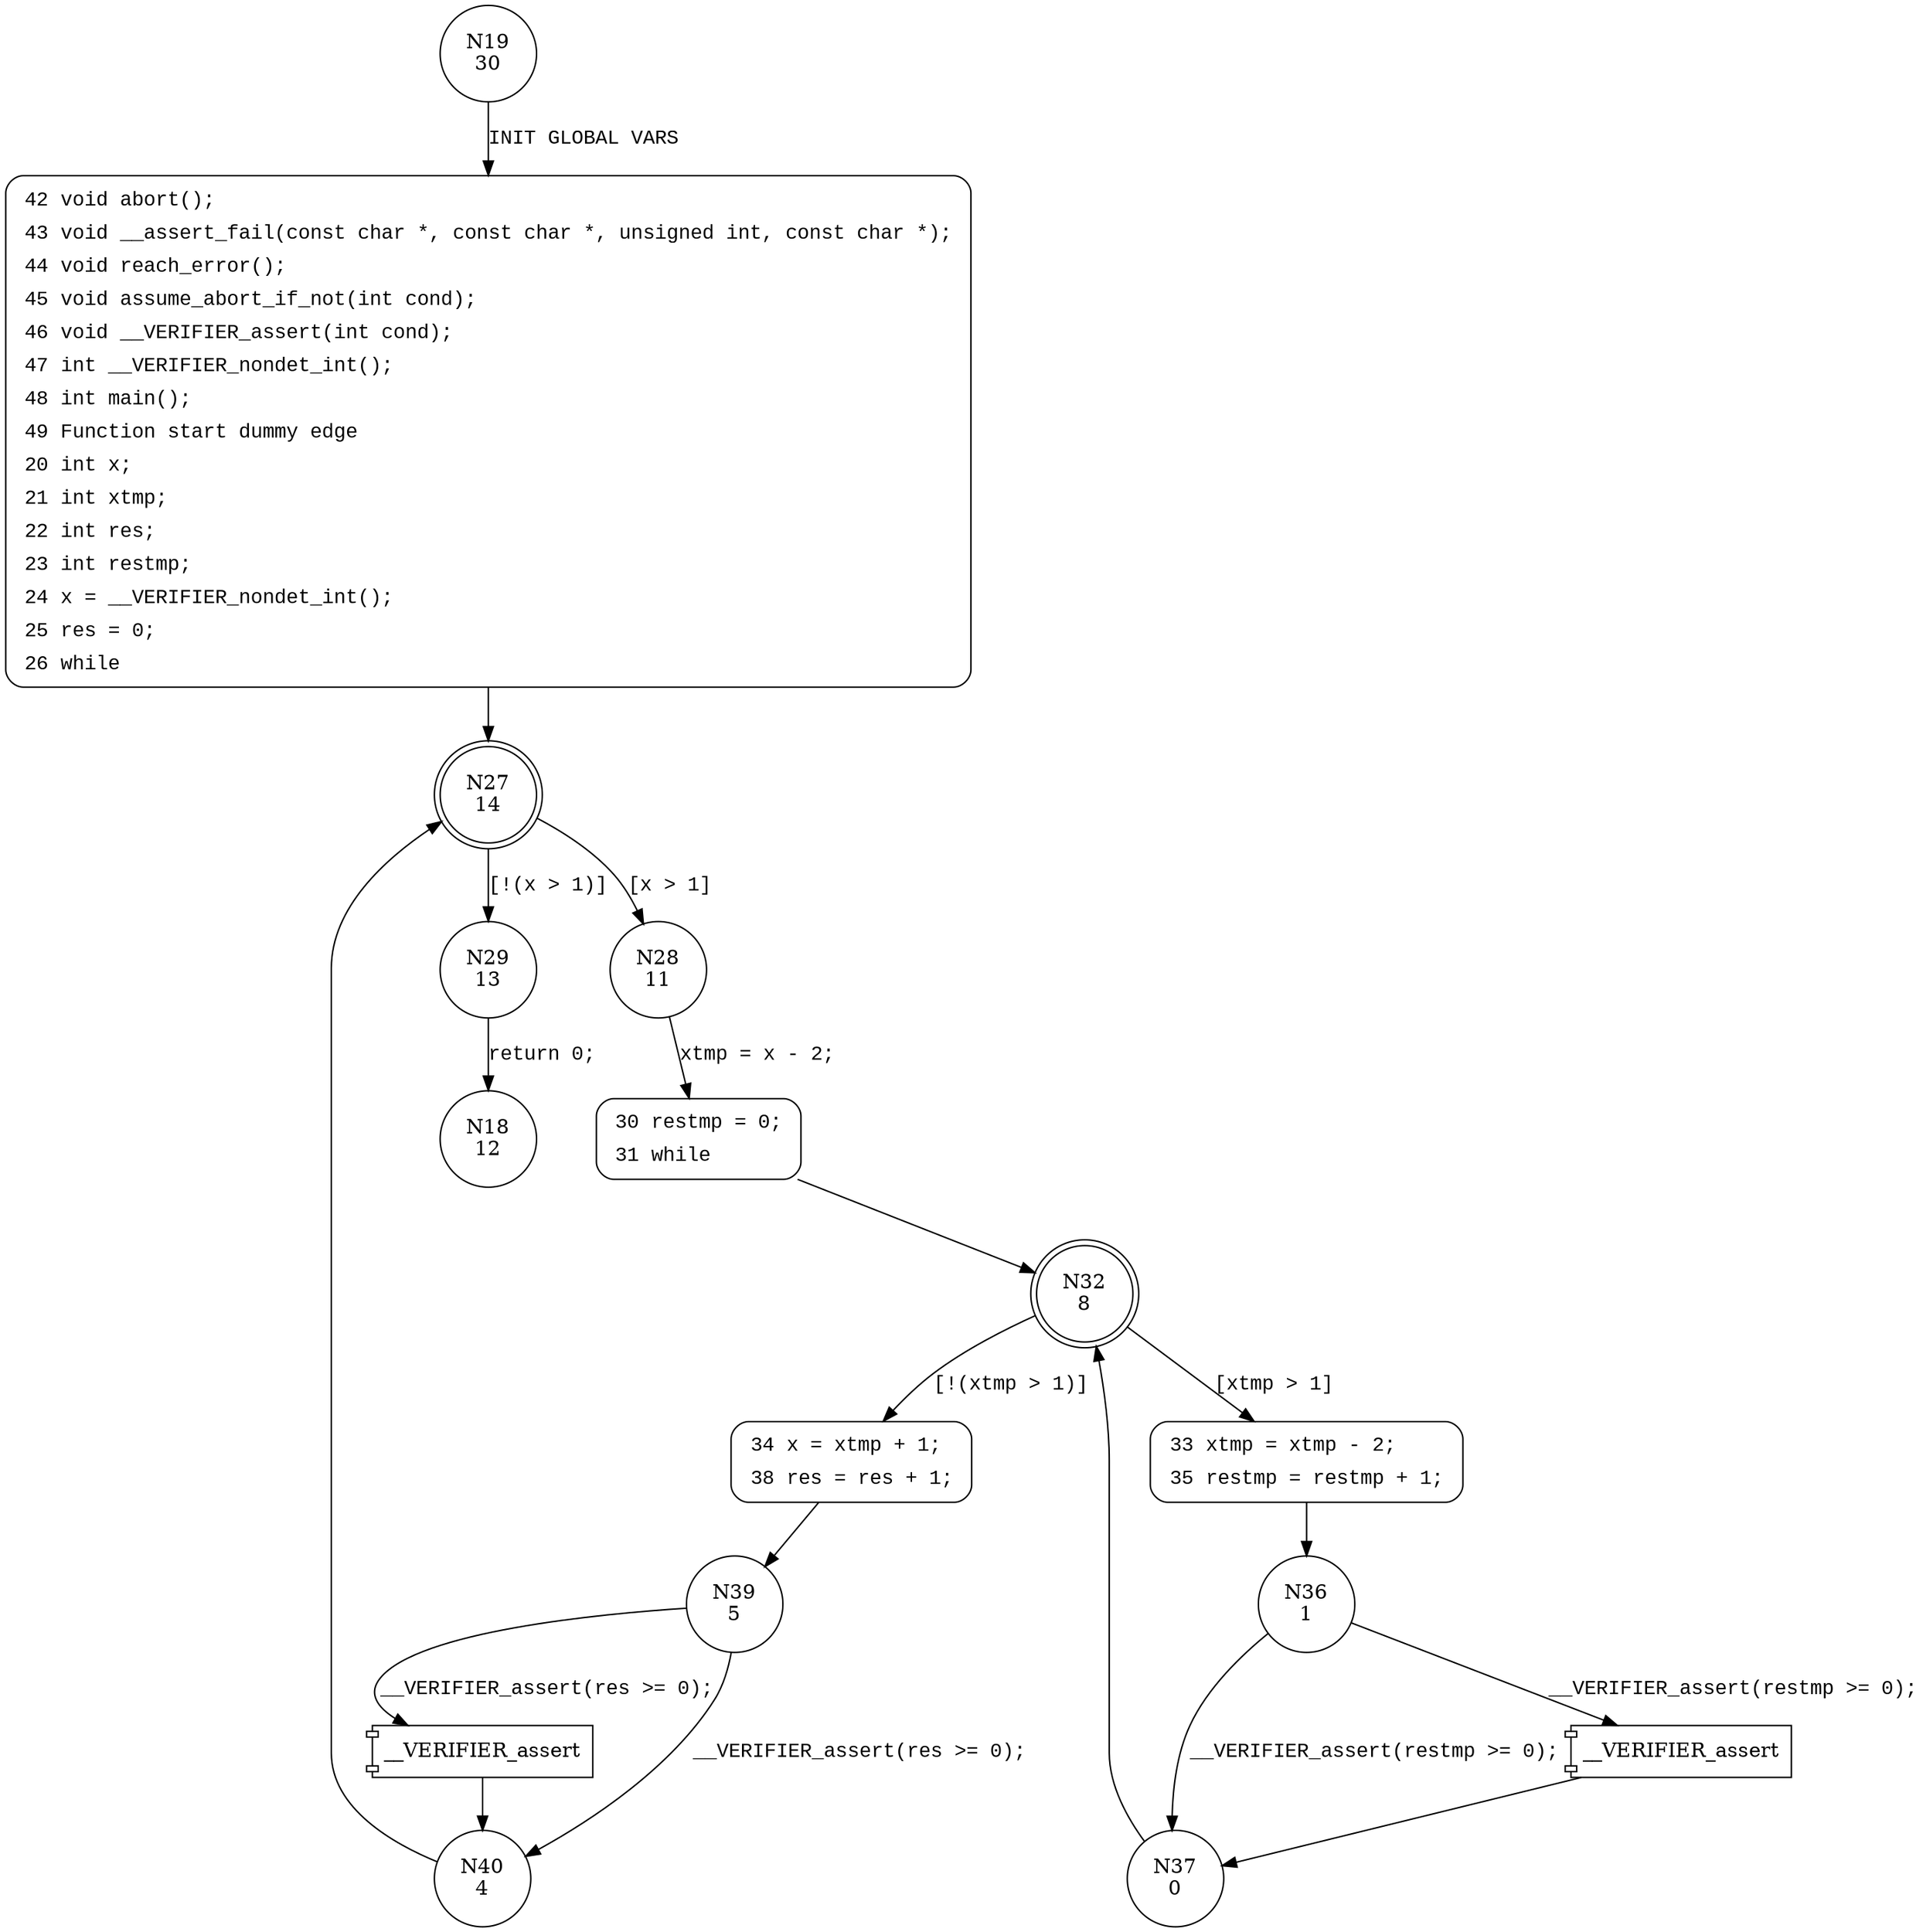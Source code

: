 digraph main {
19 [shape="circle" label="N19\n30"]
42 [shape="circle" label="N42\n29"]
27 [shape="doublecircle" label="N27\n14"]
28 [shape="circle" label="N28\n11"]
29 [shape="circle" label="N29\n13"]
30 [shape="circle" label="N30\n10"]
32 [shape="doublecircle" label="N32\n8"]
33 [shape="circle" label="N33\n3"]
34 [shape="circle" label="N34\n7"]
39 [shape="circle" label="N39\n5"]
40 [shape="circle" label="N40\n4"]
36 [shape="circle" label="N36\n1"]
37 [shape="circle" label="N37\n0"]
18 [shape="circle" label="N18\n12"]
42 [style="filled,bold" penwidth="1" fillcolor="white" fontname="Courier New" shape="Mrecord" label=<<table border="0" cellborder="0" cellpadding="3" bgcolor="white"><tr><td align="right">42</td><td align="left">void abort();</td></tr><tr><td align="right">43</td><td align="left">void __assert_fail(const char *, const char *, unsigned int, const char *);</td></tr><tr><td align="right">44</td><td align="left">void reach_error();</td></tr><tr><td align="right">45</td><td align="left">void assume_abort_if_not(int cond);</td></tr><tr><td align="right">46</td><td align="left">void __VERIFIER_assert(int cond);</td></tr><tr><td align="right">47</td><td align="left">int __VERIFIER_nondet_int();</td></tr><tr><td align="right">48</td><td align="left">int main();</td></tr><tr><td align="right">49</td><td align="left">Function start dummy edge</td></tr><tr><td align="right">20</td><td align="left">int x;</td></tr><tr><td align="right">21</td><td align="left">int xtmp;</td></tr><tr><td align="right">22</td><td align="left">int res;</td></tr><tr><td align="right">23</td><td align="left">int restmp;</td></tr><tr><td align="right">24</td><td align="left">x = __VERIFIER_nondet_int();</td></tr><tr><td align="right">25</td><td align="left">res = 0;</td></tr><tr><td align="right">26</td><td align="left">while</td></tr></table>>]
42 -> 27[label=""]
30 [style="filled,bold" penwidth="1" fillcolor="white" fontname="Courier New" shape="Mrecord" label=<<table border="0" cellborder="0" cellpadding="3" bgcolor="white"><tr><td align="right">30</td><td align="left">restmp = 0;</td></tr><tr><td align="right">31</td><td align="left">while</td></tr></table>>]
30 -> 32[label=""]
34 [style="filled,bold" penwidth="1" fillcolor="white" fontname="Courier New" shape="Mrecord" label=<<table border="0" cellborder="0" cellpadding="3" bgcolor="white"><tr><td align="right">34</td><td align="left">x = xtmp + 1;</td></tr><tr><td align="right">38</td><td align="left">res = res + 1;</td></tr></table>>]
34 -> 39[label=""]
33 [style="filled,bold" penwidth="1" fillcolor="white" fontname="Courier New" shape="Mrecord" label=<<table border="0" cellborder="0" cellpadding="3" bgcolor="white"><tr><td align="right">33</td><td align="left">xtmp = xtmp - 2;</td></tr><tr><td align="right">35</td><td align="left">restmp = restmp + 1;</td></tr></table>>]
33 -> 36[label=""]
19 -> 42 [label="INIT GLOBAL VARS" fontname="Courier New"]
27 -> 28 [label="[x > 1]" fontname="Courier New"]
27 -> 29 [label="[!(x > 1)]" fontname="Courier New"]
28 -> 30 [label="xtmp = x - 2;" fontname="Courier New"]
32 -> 33 [label="[xtmp > 1]" fontname="Courier New"]
32 -> 34 [label="[!(xtmp > 1)]" fontname="Courier New"]
100001 [shape="component" label="__VERIFIER_assert"]
39 -> 100001 [label="__VERIFIER_assert(res >= 0);" fontname="Courier New"]
100001 -> 40 [label="" fontname="Courier New"]
39 -> 40 [label="__VERIFIER_assert(res >= 0);" fontname="Courier New"]
40 -> 27 [label="" fontname="Courier New"]
100002 [shape="component" label="__VERIFIER_assert"]
36 -> 100002 [label="__VERIFIER_assert(restmp >= 0);" fontname="Courier New"]
100002 -> 37 [label="" fontname="Courier New"]
36 -> 37 [label="__VERIFIER_assert(restmp >= 0);" fontname="Courier New"]
37 -> 32 [label="" fontname="Courier New"]
29 -> 18 [label="return 0;" fontname="Courier New"]
}